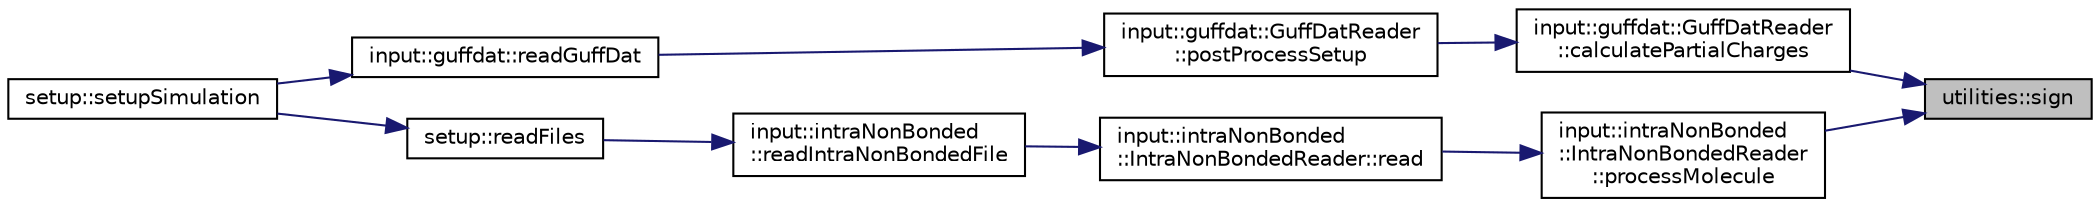 digraph "utilities::sign"
{
 // LATEX_PDF_SIZE
  edge [fontname="Helvetica",fontsize="10",labelfontname="Helvetica",labelfontsize="10"];
  node [fontname="Helvetica",fontsize="10",shape=record];
  rankdir="RL";
  Node1 [label="utilities::sign",height=0.2,width=0.4,color="black", fillcolor="grey75", style="filled", fontcolor="black",tooltip="calculates the sign of a number"];
  Node1 -> Node2 [dir="back",color="midnightblue",fontsize="10",style="solid",fontname="Helvetica"];
  Node2 [label="input::guffdat::GuffDatReader\l::calculatePartialCharges",height=0.2,width=0.4,color="black", fillcolor="white", style="filled",URL="$classinput_1_1guffdat_1_1GuffDatReader.html#a6547e2a5797da71d51added4b13feea0",tooltip="calculates the partial charges of the molecule types from the guff.dat coulomb coefficients"];
  Node2 -> Node3 [dir="back",color="midnightblue",fontsize="10",style="solid",fontname="Helvetica"];
  Node3 [label="input::guffdat::GuffDatReader\l::postProcessSetup",height=0.2,width=0.4,color="black", fillcolor="white", style="filled",URL="$classinput_1_1guffdat_1_1GuffDatReader.html#ab2ac6ace8cbf4e2f00e150dd3f91911e",tooltip="post process guff.dat reading"];
  Node3 -> Node4 [dir="back",color="midnightblue",fontsize="10",style="solid",fontname="Helvetica"];
  Node4 [label="input::guffdat::readGuffDat",height=0.2,width=0.4,color="black", fillcolor="white", style="filled",URL="$namespaceinput_1_1guffdat.html#af8b225a9b29e9cacbb064b1d6c37a5b0",tooltip="Construct a new Guff Dat Reader:: Guff Dat Reader object."];
  Node4 -> Node5 [dir="back",color="midnightblue",fontsize="10",style="solid",fontname="Helvetica"];
  Node5 [label="setup::setupSimulation",height=0.2,width=0.4,color="black", fillcolor="white", style="filled",URL="$namespacesetup.html#a1c000cdfa46aed7d8018017635915ae1",tooltip="setup the engine"];
  Node1 -> Node6 [dir="back",color="midnightblue",fontsize="10",style="solid",fontname="Helvetica"];
  Node6 [label="input::intraNonBonded\l::IntraNonBondedReader\l::processMolecule",height=0.2,width=0.4,color="black", fillcolor="white", style="filled",URL="$classinput_1_1intraNonBonded_1_1IntraNonBondedReader.html#a627e2157a50197b72348831db0116104",tooltip="processes the intra nonBonded interactions for a given molecule type"];
  Node6 -> Node7 [dir="back",color="midnightblue",fontsize="10",style="solid",fontname="Helvetica"];
  Node7 [label="input::intraNonBonded\l::IntraNonBondedReader::read",height=0.2,width=0.4,color="black", fillcolor="white", style="filled",URL="$classinput_1_1intraNonBonded_1_1IntraNonBondedReader.html#a9f307dc8ee85268768e8ce1144999e1b",tooltip="reads the intra non bonded interactions from the intraNonBonded file"];
  Node7 -> Node8 [dir="back",color="midnightblue",fontsize="10",style="solid",fontname="Helvetica"];
  Node8 [label="input::intraNonBonded\l::readIntraNonBondedFile",height=0.2,width=0.4,color="black", fillcolor="white", style="filled",URL="$namespaceinput_1_1intraNonBonded.html#a24f14abe71e7a243eea7e7a1d7b05b6f",tooltip="construct IntraNonBondedReader object and read the file"];
  Node8 -> Node9 [dir="back",color="midnightblue",fontsize="10",style="solid",fontname="Helvetica"];
  Node9 [label="setup::readFiles",height=0.2,width=0.4,color="black", fillcolor="white", style="filled",URL="$namespacesetup.html#a18b2d98c1451bfb2c3cfee4f5434f086",tooltip="reads all the files needed for the simulation"];
  Node9 -> Node5 [dir="back",color="midnightblue",fontsize="10",style="solid",fontname="Helvetica"];
}
